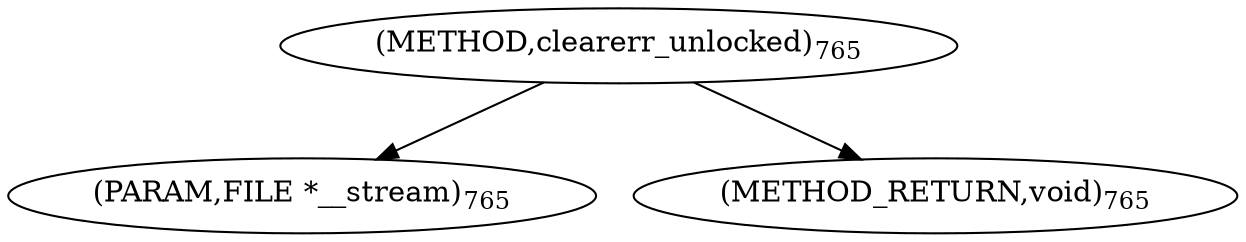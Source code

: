 digraph "clearerr_unlocked" {  
"30293" [label = <(METHOD,clearerr_unlocked)<SUB>765</SUB>> ]
"30294" [label = <(PARAM,FILE *__stream)<SUB>765</SUB>> ]
"30295" [label = <(METHOD_RETURN,void)<SUB>765</SUB>> ]
  "30293" -> "30294" 
  "30293" -> "30295" 
}

